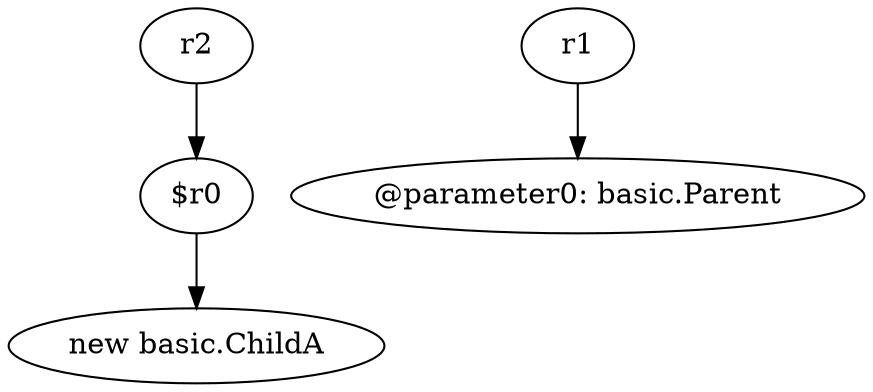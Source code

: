 digraph g {
0[label="r2"]
1[label="$r0"]
0->1[label=""]
2[label="r1"]
3[label="@parameter0: basic.Parent"]
2->3[label=""]
4[label="new basic.ChildA"]
1->4[label=""]
}